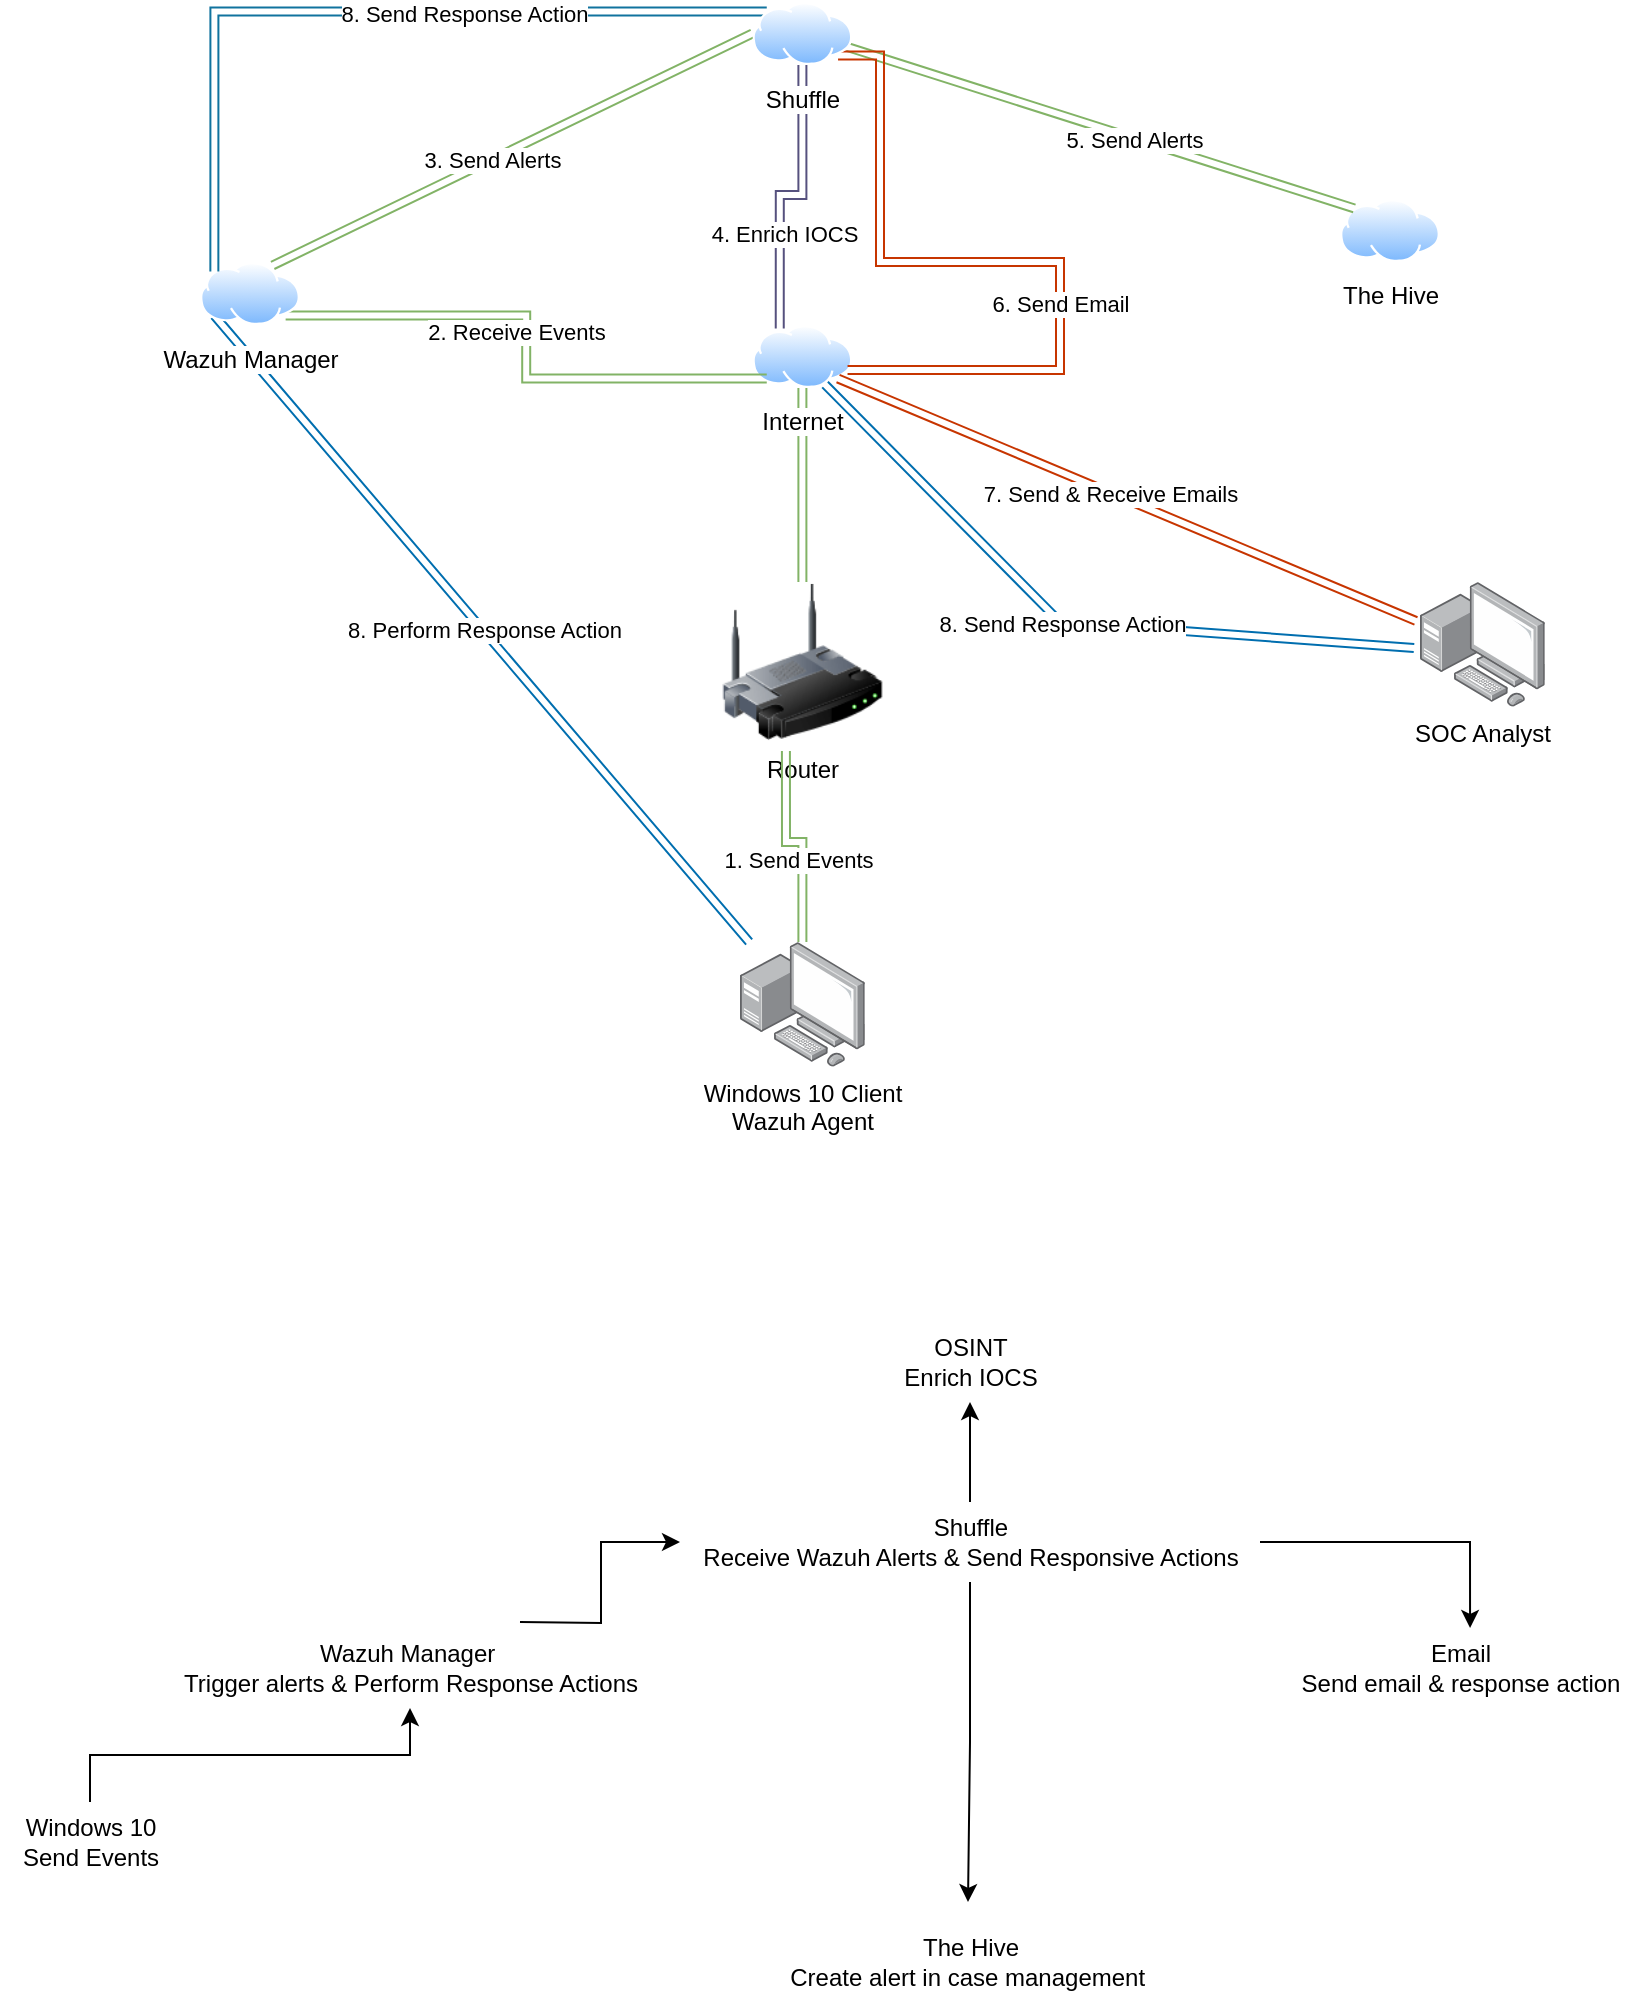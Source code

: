 <mxfile version="22.1.21" type="github">
  <diagram id="C5RBs43oDa-KdzZeNtuy" name="Page-1">
    <mxGraphModel dx="1026" dy="614" grid="1" gridSize="10" guides="1" tooltips="1" connect="1" arrows="1" fold="1" page="1" pageScale="1" pageWidth="827" pageHeight="1169" math="0" shadow="0">
      <root>
        <mxCell id="WIyWlLk6GJQsqaUBKTNV-0" />
        <mxCell id="WIyWlLk6GJQsqaUBKTNV-1" parent="WIyWlLk6GJQsqaUBKTNV-0" />
        <mxCell id="ZXnee7eRB7FDT21YNNPP-1" value="Router" style="image;html=1;image=img/lib/clip_art/networking/Wireless_Router_128x128.png" vertex="1" parent="WIyWlLk6GJQsqaUBKTNV-1">
          <mxGeometry x="361.2" y="390" width="80" height="80" as="geometry" />
        </mxCell>
        <mxCell id="ZXnee7eRB7FDT21YNNPP-13" style="edgeStyle=orthogonalEdgeStyle;rounded=0;orthogonalLoop=1;jettySize=auto;html=1;exitX=0.5;exitY=1;exitDx=0;exitDy=0;shape=link;fillColor=#d5e8d4;strokeColor=#82b366;" edge="1" parent="WIyWlLk6GJQsqaUBKTNV-1" source="ZXnee7eRB7FDT21YNNPP-2" target="ZXnee7eRB7FDT21YNNPP-1">
          <mxGeometry relative="1" as="geometry" />
        </mxCell>
        <mxCell id="ZXnee7eRB7FDT21YNNPP-2" value="Internet" style="image;aspect=fixed;perimeter=ellipsePerimeter;html=1;align=center;shadow=0;dashed=0;spacingTop=3;image=img/lib/active_directory/internet_cloud.svg;" vertex="1" parent="WIyWlLk6GJQsqaUBKTNV-1">
          <mxGeometry x="376.2" y="261.5" width="50" height="31.5" as="geometry" />
        </mxCell>
        <mxCell id="ZXnee7eRB7FDT21YNNPP-14" style="edgeStyle=orthogonalEdgeStyle;rounded=0;orthogonalLoop=1;jettySize=auto;html=1;exitX=1;exitY=1;exitDx=0;exitDy=0;entryX=0;entryY=1;entryDx=0;entryDy=0;fillColor=#d5e8d4;strokeColor=#82b366;shape=link;" edge="1" parent="WIyWlLk6GJQsqaUBKTNV-1" source="ZXnee7eRB7FDT21YNNPP-3" target="ZXnee7eRB7FDT21YNNPP-2">
          <mxGeometry relative="1" as="geometry" />
        </mxCell>
        <mxCell id="ZXnee7eRB7FDT21YNNPP-15" value="2. Receive Events" style="edgeLabel;html=1;align=center;verticalAlign=middle;resizable=0;points=[];" vertex="1" connectable="0" parent="ZXnee7eRB7FDT21YNNPP-14">
          <mxGeometry x="-0.059" y="-5" relative="1" as="geometry">
            <mxPoint as="offset" />
          </mxGeometry>
        </mxCell>
        <mxCell id="ZXnee7eRB7FDT21YNNPP-35" style="rounded=0;orthogonalLoop=1;jettySize=auto;html=1;exitX=0;exitY=1;exitDx=0;exitDy=0;shape=link;fillColor=#1ba1e2;strokeColor=#006EAF;" edge="1" parent="WIyWlLk6GJQsqaUBKTNV-1" source="ZXnee7eRB7FDT21YNNPP-3" target="ZXnee7eRB7FDT21YNNPP-6">
          <mxGeometry relative="1" as="geometry" />
        </mxCell>
        <mxCell id="ZXnee7eRB7FDT21YNNPP-36" value="8. Perform Response Action" style="edgeLabel;html=1;align=center;verticalAlign=middle;resizable=0;points=[];" vertex="1" connectable="0" parent="ZXnee7eRB7FDT21YNNPP-35">
          <mxGeometry x="0.003" relative="1" as="geometry">
            <mxPoint as="offset" />
          </mxGeometry>
        </mxCell>
        <mxCell id="ZXnee7eRB7FDT21YNNPP-3" value="Wazuh Manager" style="image;aspect=fixed;perimeter=ellipsePerimeter;html=1;align=center;shadow=0;dashed=0;spacingTop=3;image=img/lib/active_directory/internet_cloud.svg;" vertex="1" parent="WIyWlLk6GJQsqaUBKTNV-1">
          <mxGeometry x="100" y="230" width="50" height="31.5" as="geometry" />
        </mxCell>
        <mxCell id="ZXnee7eRB7FDT21YNNPP-4" value="The Hive" style="image;aspect=fixed;perimeter=ellipsePerimeter;html=1;align=center;shadow=0;dashed=0;spacingTop=3;image=img/lib/active_directory/internet_cloud.svg;" vertex="1" parent="WIyWlLk6GJQsqaUBKTNV-1">
          <mxGeometry x="670" y="198.5" width="50" height="31.5" as="geometry" />
        </mxCell>
        <mxCell id="ZXnee7eRB7FDT21YNNPP-12" style="rounded=0;orthogonalLoop=1;jettySize=auto;html=1;exitX=0;exitY=0.5;exitDx=0;exitDy=0;entryX=0.75;entryY=0;entryDx=0;entryDy=0;shape=link;fillColor=#d5e8d4;strokeColor=#82b366;" edge="1" parent="WIyWlLk6GJQsqaUBKTNV-1" source="ZXnee7eRB7FDT21YNNPP-5" target="ZXnee7eRB7FDT21YNNPP-3">
          <mxGeometry relative="1" as="geometry" />
        </mxCell>
        <mxCell id="ZXnee7eRB7FDT21YNNPP-25" value="3. Send Alerts" style="edgeLabel;html=1;align=center;verticalAlign=middle;resizable=0;points=[];" vertex="1" connectable="0" parent="ZXnee7eRB7FDT21YNNPP-12">
          <mxGeometry x="0.086" relative="1" as="geometry">
            <mxPoint as="offset" />
          </mxGeometry>
        </mxCell>
        <mxCell id="ZXnee7eRB7FDT21YNNPP-16" style="edgeStyle=orthogonalEdgeStyle;rounded=0;orthogonalLoop=1;jettySize=auto;html=1;exitX=0.5;exitY=1;exitDx=0;exitDy=0;entryX=0.25;entryY=0;entryDx=0;entryDy=0;fillColor=#d0cee2;strokeColor=#56517e;shape=link;" edge="1" parent="WIyWlLk6GJQsqaUBKTNV-1" source="ZXnee7eRB7FDT21YNNPP-5" target="ZXnee7eRB7FDT21YNNPP-2">
          <mxGeometry relative="1" as="geometry" />
        </mxCell>
        <mxCell id="ZXnee7eRB7FDT21YNNPP-17" value="4. Enrich IOCS" style="edgeLabel;html=1;align=center;verticalAlign=middle;resizable=0;points=[];" vertex="1" connectable="0" parent="ZXnee7eRB7FDT21YNNPP-16">
          <mxGeometry x="0.339" y="2" relative="1" as="geometry">
            <mxPoint as="offset" />
          </mxGeometry>
        </mxCell>
        <mxCell id="ZXnee7eRB7FDT21YNNPP-18" style="rounded=0;orthogonalLoop=1;jettySize=auto;html=1;exitX=1;exitY=0.75;exitDx=0;exitDy=0;entryX=0;entryY=0;entryDx=0;entryDy=0;shape=link;fillColor=#d5e8d4;strokeColor=#82b366;" edge="1" parent="WIyWlLk6GJQsqaUBKTNV-1" source="ZXnee7eRB7FDT21YNNPP-5" target="ZXnee7eRB7FDT21YNNPP-4">
          <mxGeometry relative="1" as="geometry" />
        </mxCell>
        <mxCell id="ZXnee7eRB7FDT21YNNPP-26" value="5. Send Alerts" style="edgeLabel;html=1;align=center;verticalAlign=middle;resizable=0;points=[];" vertex="1" connectable="0" parent="ZXnee7eRB7FDT21YNNPP-18">
          <mxGeometry x="0.132" y="-1" relative="1" as="geometry">
            <mxPoint as="offset" />
          </mxGeometry>
        </mxCell>
        <mxCell id="ZXnee7eRB7FDT21YNNPP-22" style="rounded=0;orthogonalLoop=1;jettySize=auto;html=1;exitX=1;exitY=1;exitDx=0;exitDy=0;entryX=1;entryY=0.75;entryDx=0;entryDy=0;shape=link;edgeStyle=orthogonalEdgeStyle;elbow=vertical;fillColor=#fa6800;strokeColor=#C73500;" edge="1" parent="WIyWlLk6GJQsqaUBKTNV-1" source="ZXnee7eRB7FDT21YNNPP-5" target="ZXnee7eRB7FDT21YNNPP-2">
          <mxGeometry relative="1" as="geometry">
            <Array as="points">
              <mxPoint x="440" y="127" />
              <mxPoint x="440" y="230" />
              <mxPoint x="530" y="230" />
              <mxPoint x="530" y="284" />
            </Array>
          </mxGeometry>
        </mxCell>
        <mxCell id="ZXnee7eRB7FDT21YNNPP-27" value="6. Send Email" style="edgeLabel;html=1;align=center;verticalAlign=middle;resizable=0;points=[];" vertex="1" connectable="0" parent="ZXnee7eRB7FDT21YNNPP-22">
          <mxGeometry x="0.253" relative="1" as="geometry">
            <mxPoint as="offset" />
          </mxGeometry>
        </mxCell>
        <mxCell id="ZXnee7eRB7FDT21YNNPP-31" style="edgeStyle=orthogonalEdgeStyle;rounded=0;orthogonalLoop=1;jettySize=auto;html=1;exitX=0;exitY=0;exitDx=0;exitDy=0;entryX=0;entryY=0;entryDx=0;entryDy=0;fillColor=#b1ddf0;strokeColor=#10739e;shape=link;" edge="1" parent="WIyWlLk6GJQsqaUBKTNV-1" source="ZXnee7eRB7FDT21YNNPP-5" target="ZXnee7eRB7FDT21YNNPP-3">
          <mxGeometry relative="1" as="geometry" />
        </mxCell>
        <mxCell id="ZXnee7eRB7FDT21YNNPP-34" value="8. Send Response Action" style="edgeLabel;html=1;align=center;verticalAlign=middle;resizable=0;points=[];" vertex="1" connectable="0" parent="ZXnee7eRB7FDT21YNNPP-31">
          <mxGeometry x="-0.251" y="1" relative="1" as="geometry">
            <mxPoint as="offset" />
          </mxGeometry>
        </mxCell>
        <mxCell id="ZXnee7eRB7FDT21YNNPP-5" value="Shuffle" style="image;aspect=fixed;perimeter=ellipsePerimeter;html=1;align=center;shadow=0;dashed=0;spacingTop=3;image=img/lib/active_directory/internet_cloud.svg;" vertex="1" parent="WIyWlLk6GJQsqaUBKTNV-1">
          <mxGeometry x="376.2" y="100" width="50" height="31.5" as="geometry" />
        </mxCell>
        <mxCell id="ZXnee7eRB7FDT21YNNPP-6" value="Windows 10 Client&lt;br&gt;Wazuh Agent" style="image;points=[];aspect=fixed;html=1;align=center;shadow=0;dashed=0;image=img/lib/allied_telesis/computer_and_terminals/Personal_Computer_with_Server.svg;" vertex="1" parent="WIyWlLk6GJQsqaUBKTNV-1">
          <mxGeometry x="370" y="570" width="62.4" height="62.4" as="geometry" />
        </mxCell>
        <mxCell id="ZXnee7eRB7FDT21YNNPP-7" value="SOC Analyst" style="image;points=[];aspect=fixed;html=1;align=center;shadow=0;dashed=0;image=img/lib/allied_telesis/computer_and_terminals/Personal_Computer_with_Server.svg;" vertex="1" parent="WIyWlLk6GJQsqaUBKTNV-1">
          <mxGeometry x="710" y="390" width="62.4" height="62.4" as="geometry" />
        </mxCell>
        <mxCell id="ZXnee7eRB7FDT21YNNPP-9" style="edgeStyle=orthogonalEdgeStyle;rounded=0;orthogonalLoop=1;jettySize=auto;html=1;entryX=0.397;entryY=1.056;entryDx=0;entryDy=0;entryPerimeter=0;startArrow=classic;startFill=1;strokeColor=#82b366;fillColor=#d5e8d4;shape=link;" edge="1" parent="WIyWlLk6GJQsqaUBKTNV-1" source="ZXnee7eRB7FDT21YNNPP-6" target="ZXnee7eRB7FDT21YNNPP-1">
          <mxGeometry relative="1" as="geometry" />
        </mxCell>
        <mxCell id="ZXnee7eRB7FDT21YNNPP-11" value="1. Send Events" style="edgeLabel;html=1;align=center;verticalAlign=middle;resizable=0;points=[];" vertex="1" connectable="0" parent="ZXnee7eRB7FDT21YNNPP-9">
          <mxGeometry x="-0.176" y="2" relative="1" as="geometry">
            <mxPoint y="1" as="offset" />
          </mxGeometry>
        </mxCell>
        <mxCell id="ZXnee7eRB7FDT21YNNPP-23" style="rounded=0;orthogonalLoop=1;jettySize=auto;html=1;exitX=1;exitY=1;exitDx=0;exitDy=0;shape=link;entryX=-0.032;entryY=0.312;entryDx=0;entryDy=0;entryPerimeter=0;fillColor=#fa6800;strokeColor=#C73500;" edge="1" parent="WIyWlLk6GJQsqaUBKTNV-1" source="ZXnee7eRB7FDT21YNNPP-2" target="ZXnee7eRB7FDT21YNNPP-7">
          <mxGeometry relative="1" as="geometry">
            <mxPoint x="550" y="400" as="targetPoint" />
          </mxGeometry>
        </mxCell>
        <mxCell id="ZXnee7eRB7FDT21YNNPP-28" value="7. Send &amp;amp; Receive Emails" style="edgeLabel;html=1;align=center;verticalAlign=middle;resizable=0;points=[];" vertex="1" connectable="0" parent="ZXnee7eRB7FDT21YNNPP-23">
          <mxGeometry x="-0.057" relative="1" as="geometry">
            <mxPoint as="offset" />
          </mxGeometry>
        </mxCell>
        <mxCell id="ZXnee7eRB7FDT21YNNPP-29" style="rounded=0;orthogonalLoop=1;jettySize=auto;html=1;exitX=0.75;exitY=1;exitDx=0;exitDy=0;shape=link;fillColor=#1ba1e2;strokeColor=#006EAF;entryX=-0.048;entryY=0.529;entryDx=0;entryDy=0;entryPerimeter=0;" edge="1" parent="WIyWlLk6GJQsqaUBKTNV-1" source="ZXnee7eRB7FDT21YNNPP-2" target="ZXnee7eRB7FDT21YNNPP-7">
          <mxGeometry relative="1" as="geometry">
            <mxPoint x="670" y="401" as="targetPoint" />
            <Array as="points">
              <mxPoint x="530" y="410" />
            </Array>
          </mxGeometry>
        </mxCell>
        <mxCell id="ZXnee7eRB7FDT21YNNPP-30" value="8. Send Response Action" style="edgeLabel;html=1;align=center;verticalAlign=middle;resizable=0;points=[];" vertex="1" connectable="0" parent="ZXnee7eRB7FDT21YNNPP-29">
          <mxGeometry x="-0.028" y="-1" relative="1" as="geometry">
            <mxPoint as="offset" />
          </mxGeometry>
        </mxCell>
        <mxCell id="ZXnee7eRB7FDT21YNNPP-38" value="OSINT&lt;br&gt;Enrich IOCS" style="text;html=1;align=center;verticalAlign=middle;resizable=0;points=[];autosize=1;strokeColor=none;fillColor=none;" vertex="1" parent="WIyWlLk6GJQsqaUBKTNV-1">
          <mxGeometry x="440" y="760" width="90" height="40" as="geometry" />
        </mxCell>
        <mxCell id="ZXnee7eRB7FDT21YNNPP-59" value="" style="edgeStyle=orthogonalEdgeStyle;rounded=0;orthogonalLoop=1;jettySize=auto;html=1;" edge="1" parent="WIyWlLk6GJQsqaUBKTNV-1" source="ZXnee7eRB7FDT21YNNPP-40" target="ZXnee7eRB7FDT21YNNPP-38">
          <mxGeometry relative="1" as="geometry" />
        </mxCell>
        <mxCell id="ZXnee7eRB7FDT21YNNPP-61" value="" style="edgeStyle=orthogonalEdgeStyle;rounded=0;orthogonalLoop=1;jettySize=auto;html=1;entryX=0.528;entryY=0;entryDx=0;entryDy=0;entryPerimeter=0;" edge="1" parent="WIyWlLk6GJQsqaUBKTNV-1" source="ZXnee7eRB7FDT21YNNPP-40" target="ZXnee7eRB7FDT21YNNPP-42">
          <mxGeometry relative="1" as="geometry">
            <mxPoint x="740" y="870" as="targetPoint" />
          </mxGeometry>
        </mxCell>
        <mxCell id="ZXnee7eRB7FDT21YNNPP-63" value="" style="edgeStyle=orthogonalEdgeStyle;rounded=0;orthogonalLoop=1;jettySize=auto;html=1;" edge="1" parent="WIyWlLk6GJQsqaUBKTNV-1" source="ZXnee7eRB7FDT21YNNPP-40">
          <mxGeometry relative="1" as="geometry">
            <mxPoint x="484" y="1050" as="targetPoint" />
          </mxGeometry>
        </mxCell>
        <mxCell id="ZXnee7eRB7FDT21YNNPP-40" value="Shuffle&lt;br&gt;Receive Wazuh Alerts &amp;amp; Send Responsive Actions" style="text;html=1;align=center;verticalAlign=middle;resizable=0;points=[];autosize=1;strokeColor=none;fillColor=none;" vertex="1" parent="WIyWlLk6GJQsqaUBKTNV-1">
          <mxGeometry x="340" y="850" width="290" height="40" as="geometry" />
        </mxCell>
        <mxCell id="ZXnee7eRB7FDT21YNNPP-42" value="Email&lt;br style=&quot;border-color: var(--border-color);&quot;&gt;Send email &amp;amp; response action" style="text;html=1;align=center;verticalAlign=middle;resizable=0;points=[];autosize=1;strokeColor=none;fillColor=none;" vertex="1" parent="WIyWlLk6GJQsqaUBKTNV-1">
          <mxGeometry x="640" y="913" width="180" height="40" as="geometry" />
        </mxCell>
        <mxCell id="ZXnee7eRB7FDT21YNNPP-52" value="" style="edgeStyle=orthogonalEdgeStyle;rounded=0;orthogonalLoop=1;jettySize=auto;html=1;" edge="1" parent="WIyWlLk6GJQsqaUBKTNV-1" source="ZXnee7eRB7FDT21YNNPP-44" target="ZXnee7eRB7FDT21YNNPP-45">
          <mxGeometry relative="1" as="geometry" />
        </mxCell>
        <mxCell id="ZXnee7eRB7FDT21YNNPP-44" value="Windows 10&lt;br style=&quot;border-color: var(--border-color);&quot;&gt;Send Events" style="text;html=1;align=center;verticalAlign=middle;resizable=0;points=[];autosize=1;strokeColor=none;fillColor=none;" vertex="1" parent="WIyWlLk6GJQsqaUBKTNV-1">
          <mxGeometry y="1000" width="90" height="40" as="geometry" />
        </mxCell>
        <mxCell id="ZXnee7eRB7FDT21YNNPP-54" value="" style="edgeStyle=orthogonalEdgeStyle;rounded=0;orthogonalLoop=1;jettySize=auto;html=1;entryX=0;entryY=0.5;entryDx=0;entryDy=0;entryPerimeter=0;" edge="1" parent="WIyWlLk6GJQsqaUBKTNV-1" target="ZXnee7eRB7FDT21YNNPP-40">
          <mxGeometry relative="1" as="geometry">
            <mxPoint x="260" y="910" as="sourcePoint" />
            <mxPoint x="240" y="840" as="targetPoint" />
          </mxGeometry>
        </mxCell>
        <mxCell id="ZXnee7eRB7FDT21YNNPP-45" value="Wazuh Manager&amp;nbsp;&lt;br&gt;Trigger alerts &amp;amp; Perform Response Actions" style="text;html=1;align=center;verticalAlign=middle;resizable=0;points=[];autosize=1;strokeColor=none;fillColor=none;" vertex="1" parent="WIyWlLk6GJQsqaUBKTNV-1">
          <mxGeometry x="80" y="913" width="250" height="40" as="geometry" />
        </mxCell>
        <mxCell id="ZXnee7eRB7FDT21YNNPP-46" value="The Hive&lt;br&gt;Create alert in case management&amp;nbsp;" style="text;html=1;align=center;verticalAlign=middle;resizable=0;points=[];autosize=1;strokeColor=none;fillColor=none;" vertex="1" parent="WIyWlLk6GJQsqaUBKTNV-1">
          <mxGeometry x="385" y="1060" width="200" height="40" as="geometry" />
        </mxCell>
      </root>
    </mxGraphModel>
  </diagram>
</mxfile>

